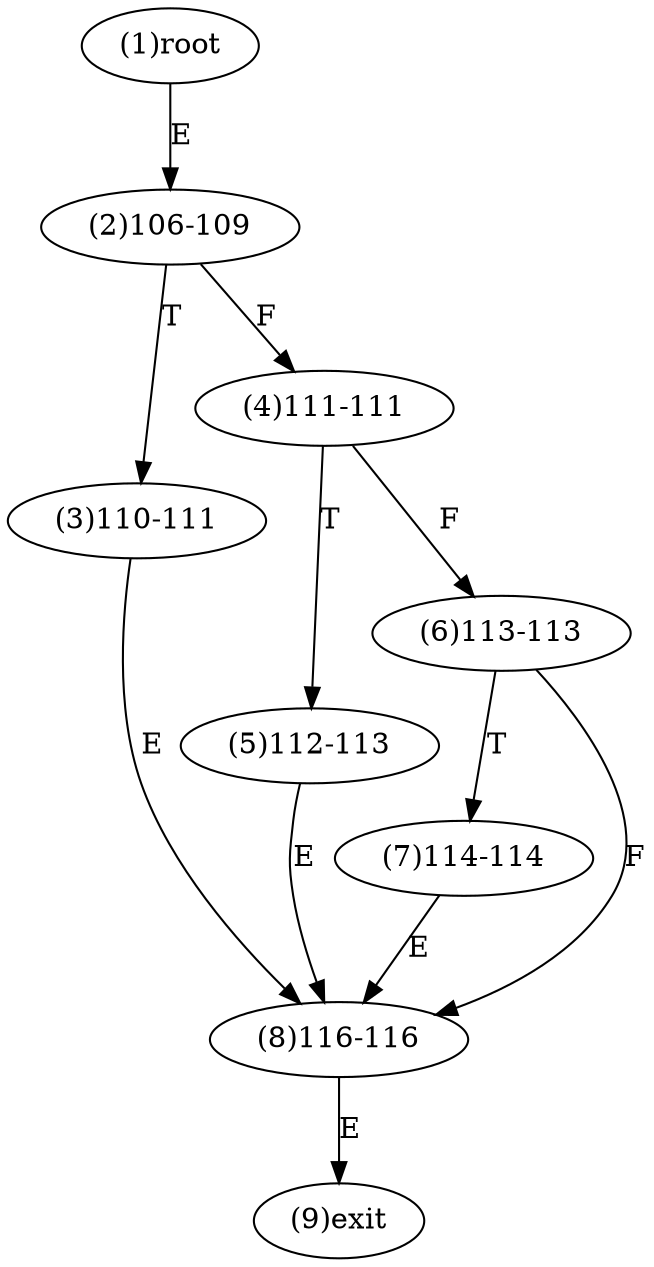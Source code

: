 digraph "" { 
1[ label="(1)root"];
2[ label="(2)106-109"];
3[ label="(3)110-111"];
4[ label="(4)111-111"];
5[ label="(5)112-113"];
6[ label="(6)113-113"];
7[ label="(7)114-114"];
8[ label="(8)116-116"];
9[ label="(9)exit"];
1->2[ label="E"];
2->4[ label="F"];
2->3[ label="T"];
3->8[ label="E"];
4->6[ label="F"];
4->5[ label="T"];
5->8[ label="E"];
6->8[ label="F"];
6->7[ label="T"];
7->8[ label="E"];
8->9[ label="E"];
}